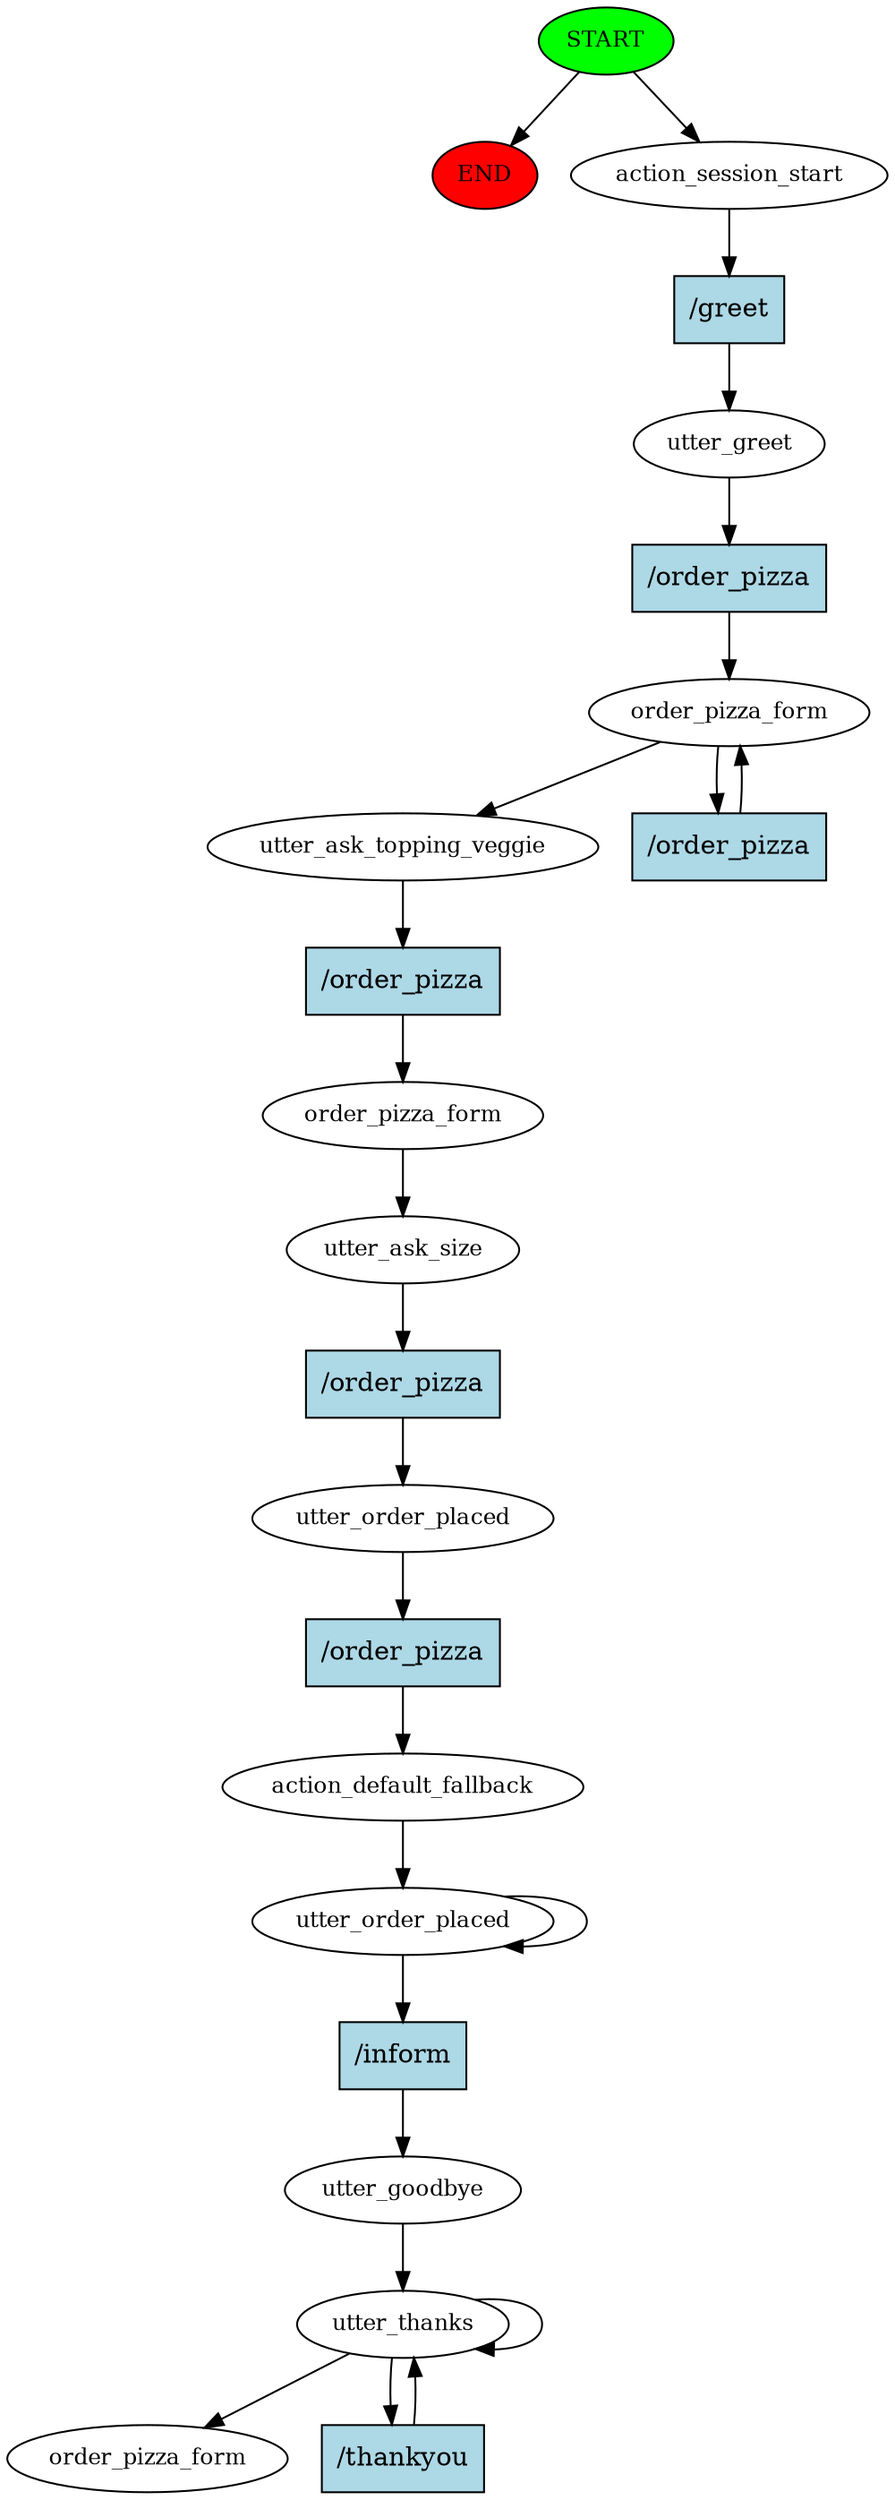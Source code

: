 digraph  {
0 [class="start active", fillcolor=green, fontsize=12, label=START, style=filled];
"-1" [class=end, fillcolor=red, fontsize=12, label=END, style=filled];
1 [class=active, fontsize=12, label=action_session_start];
2 [class=active, fontsize=12, label=utter_greet];
3 [class=active, fontsize=12, label=order_pizza_form];
5 [class=active, fontsize=12, label=utter_ask_topping_veggie];
6 [class=active, fontsize=12, label=order_pizza_form];
7 [class=active, fontsize=12, label=utter_ask_size];
8 [class=active, fontsize=12, label=utter_order_placed];
9 [class=active, fontsize=12, label=action_default_fallback];
10 [class=active, fontsize=12, label=utter_order_placed];
12 [class=active, fontsize=12, label=utter_goodbye];
13 [class=active, fontsize=12, label=utter_thanks];
18 [class="dashed active", fontsize=12, label=order_pizza_form];
19 [class="intent active", fillcolor=lightblue, label="/greet", shape=rect, style=filled];
20 [class="intent active", fillcolor=lightblue, label="/order_pizza", shape=rect, style=filled];
21 [class="intent active", fillcolor=lightblue, label="/order_pizza", shape=rect, style=filled];
22 [class="intent active", fillcolor=lightblue, label="/order_pizza", shape=rect, style=filled];
23 [class="intent active", fillcolor=lightblue, label="/order_pizza", shape=rect, style=filled];
24 [class="intent active", fillcolor=lightblue, label="/order_pizza", shape=rect, style=filled];
25 [class="intent active", fillcolor=lightblue, label="/inform", shape=rect, style=filled];
26 [class="intent active", fillcolor=lightblue, label="/thankyou", shape=rect, style=filled];
0 -> "-1"  [class="", key=NONE, label=""];
0 -> 1  [class=active, key=NONE, label=""];
1 -> 19  [class=active, key=0];
2 -> 20  [class=active, key=0];
3 -> 5  [class=active, key=NONE, label=""];
3 -> 21  [class=active, key=0];
5 -> 22  [class=active, key=0];
6 -> 7  [class=active, key=NONE, label=""];
7 -> 23  [class=active, key=0];
8 -> 24  [class=active, key=0];
9 -> 10  [class=active, key=NONE, label=""];
10 -> 10  [class=active, key=NONE, label=""];
10 -> 25  [class=active, key=0];
12 -> 13  [class=active, key=NONE, label=""];
13 -> 13  [class=active, key=NONE, label=""];
13 -> 18  [class=active, key=NONE, label=""];
13 -> 26  [class=active, key=0];
19 -> 2  [class=active, key=0];
20 -> 3  [class=active, key=0];
21 -> 3  [class=active, key=0];
22 -> 6  [class=active, key=0];
23 -> 8  [class=active, key=0];
24 -> 9  [class=active, key=0];
25 -> 12  [class=active, key=0];
26 -> 13  [class=active, key=0];
}
